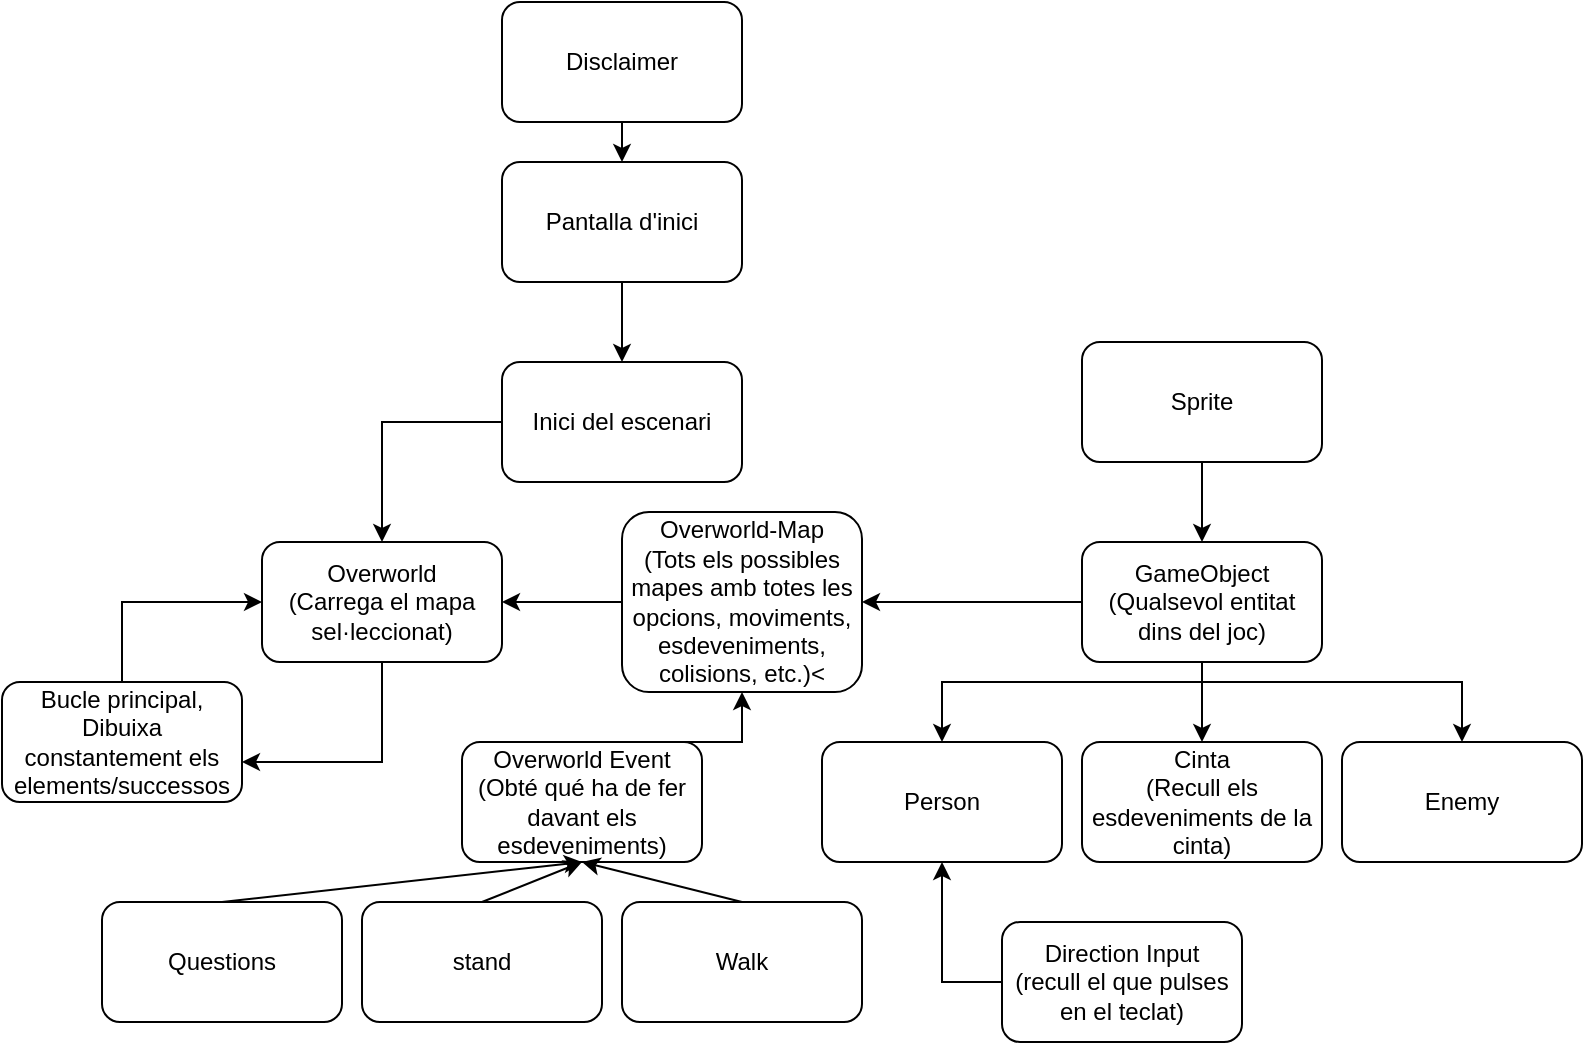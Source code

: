 <mxfile version="20.4.0" type="device"><diagram id="_mBoiSgUkT1gIEjKOWzY" name="Página-1"><mxGraphModel dx="1021" dy="500" grid="1" gridSize="10" guides="1" tooltips="1" connect="1" arrows="1" fold="1" page="1" pageScale="1" pageWidth="1169" pageHeight="1654" math="0" shadow="0"><root><mxCell id="0"/><mxCell id="1" parent="0"/><mxCell id="FiFJvzNaGvXcuOpVfdJM-1" value="Disclaimer" style="rounded=1;whiteSpace=wrap;html=1;" vertex="1" parent="1"><mxGeometry x="320" y="50" width="120" height="60" as="geometry"/></mxCell><mxCell id="FiFJvzNaGvXcuOpVfdJM-2" value="Pantalla d'inici" style="rounded=1;whiteSpace=wrap;html=1;" vertex="1" parent="1"><mxGeometry x="320" y="130" width="120" height="60" as="geometry"/></mxCell><mxCell id="FiFJvzNaGvXcuOpVfdJM-3" value="Inici del escenari" style="rounded=1;whiteSpace=wrap;html=1;" vertex="1" parent="1"><mxGeometry x="320" y="230" width="120" height="60" as="geometry"/></mxCell><mxCell id="FiFJvzNaGvXcuOpVfdJM-4" value="Overworld&lt;br&gt;(Carrega el mapa sel·leccionat)" style="rounded=1;whiteSpace=wrap;html=1;" vertex="1" parent="1"><mxGeometry x="200" y="320" width="120" height="60" as="geometry"/></mxCell><mxCell id="FiFJvzNaGvXcuOpVfdJM-5" value="Overworld-Map&lt;br&gt;(Tots els possibles mapes amb totes les opcions, moviments, esdeveniments, colisions, etc.)&amp;lt;" style="rounded=1;whiteSpace=wrap;html=1;" vertex="1" parent="1"><mxGeometry x="380" y="305" width="120" height="90" as="geometry"/></mxCell><mxCell id="FiFJvzNaGvXcuOpVfdJM-6" value="GameObject&lt;br&gt;(Qualsevol entitat dins del joc)" style="rounded=1;whiteSpace=wrap;html=1;" vertex="1" parent="1"><mxGeometry x="610" y="320" width="120" height="60" as="geometry"/></mxCell><mxCell id="FiFJvzNaGvXcuOpVfdJM-7" value="Person" style="rounded=1;whiteSpace=wrap;html=1;" vertex="1" parent="1"><mxGeometry x="480" y="420" width="120" height="60" as="geometry"/></mxCell><mxCell id="FiFJvzNaGvXcuOpVfdJM-8" value="" style="endArrow=classic;html=1;rounded=0;entryX=0.5;entryY=0;entryDx=0;entryDy=0;" edge="1" parent="1" target="FiFJvzNaGvXcuOpVfdJM-7"><mxGeometry width="50" height="50" relative="1" as="geometry"><mxPoint x="670" y="390" as="sourcePoint"/><mxPoint x="460" y="440" as="targetPoint"/><Array as="points"><mxPoint x="540" y="390"/></Array></mxGeometry></mxCell><mxCell id="FiFJvzNaGvXcuOpVfdJM-9" value="" style="endArrow=classic;html=1;rounded=0;exitX=0.5;exitY=1;exitDx=0;exitDy=0;entryX=0.5;entryY=0;entryDx=0;entryDy=0;" edge="1" parent="1" source="FiFJvzNaGvXcuOpVfdJM-1" target="FiFJvzNaGvXcuOpVfdJM-2"><mxGeometry width="50" height="50" relative="1" as="geometry"><mxPoint x="530" y="360" as="sourcePoint"/><mxPoint x="530" y="390" as="targetPoint"/></mxGeometry></mxCell><mxCell id="FiFJvzNaGvXcuOpVfdJM-10" value="" style="endArrow=classic;html=1;rounded=0;exitX=0.5;exitY=1;exitDx=0;exitDy=0;entryX=0.5;entryY=0;entryDx=0;entryDy=0;" edge="1" parent="1" source="FiFJvzNaGvXcuOpVfdJM-2" target="FiFJvzNaGvXcuOpVfdJM-3"><mxGeometry width="50" height="50" relative="1" as="geometry"><mxPoint x="570" y="370" as="sourcePoint"/><mxPoint x="570" y="400" as="targetPoint"/></mxGeometry></mxCell><mxCell id="FiFJvzNaGvXcuOpVfdJM-11" value="" style="endArrow=classic;html=1;rounded=0;exitX=0;exitY=0.5;exitDx=0;exitDy=0;entryX=0.5;entryY=0;entryDx=0;entryDy=0;" edge="1" parent="1" source="FiFJvzNaGvXcuOpVfdJM-3" target="FiFJvzNaGvXcuOpVfdJM-4"><mxGeometry width="50" height="50" relative="1" as="geometry"><mxPoint x="580" y="380" as="sourcePoint"/><mxPoint x="580" y="410" as="targetPoint"/><Array as="points"><mxPoint x="260" y="260"/></Array></mxGeometry></mxCell><mxCell id="FiFJvzNaGvXcuOpVfdJM-12" value="" style="endArrow=classic;html=1;rounded=0;exitX=0.5;exitY=1;exitDx=0;exitDy=0;entryX=0.5;entryY=0;entryDx=0;entryDy=0;" edge="1" parent="1" source="FiFJvzNaGvXcuOpVfdJM-6" target="FiFJvzNaGvXcuOpVfdJM-13"><mxGeometry width="50" height="50" relative="1" as="geometry"><mxPoint x="550" y="400" as="sourcePoint"/><mxPoint x="660" y="410" as="targetPoint"/><Array as="points"><mxPoint x="670" y="390"/></Array></mxGeometry></mxCell><mxCell id="FiFJvzNaGvXcuOpVfdJM-13" value="Cinta&lt;br&gt;(Recull els esdeveniments de la cinta)" style="rounded=1;whiteSpace=wrap;html=1;" vertex="1" parent="1"><mxGeometry x="610" y="420" width="120" height="60" as="geometry"/></mxCell><mxCell id="FiFJvzNaGvXcuOpVfdJM-14" value="Enemy&lt;br&gt;" style="rounded=1;whiteSpace=wrap;html=1;" vertex="1" parent="1"><mxGeometry x="740" y="420" width="120" height="60" as="geometry"/></mxCell><mxCell id="FiFJvzNaGvXcuOpVfdJM-15" value="" style="endArrow=classic;html=1;rounded=0;exitX=0.5;exitY=1;exitDx=0;exitDy=0;entryX=0.5;entryY=0;entryDx=0;entryDy=0;" edge="1" parent="1"><mxGeometry width="50" height="50" relative="1" as="geometry"><mxPoint x="670" y="390" as="sourcePoint"/><mxPoint x="800" y="420" as="targetPoint"/><Array as="points"><mxPoint x="800" y="390"/></Array></mxGeometry></mxCell><mxCell id="FiFJvzNaGvXcuOpVfdJM-16" value="" style="endArrow=classic;html=1;rounded=0;exitX=0.5;exitY=1;exitDx=0;exitDy=0;" edge="1" parent="1" source="FiFJvzNaGvXcuOpVfdJM-4"><mxGeometry width="50" height="50" relative="1" as="geometry"><mxPoint x="240" y="460" as="sourcePoint"/><mxPoint x="190" y="430" as="targetPoint"/><Array as="points"><mxPoint x="260" y="430"/></Array></mxGeometry></mxCell><mxCell id="FiFJvzNaGvXcuOpVfdJM-17" value="Bucle principal,&lt;br&gt;Dibuixa constantement els elements/successos" style="rounded=1;whiteSpace=wrap;html=1;" vertex="1" parent="1"><mxGeometry x="70" y="390" width="120" height="60" as="geometry"/></mxCell><mxCell id="FiFJvzNaGvXcuOpVfdJM-18" value="" style="endArrow=classic;html=1;rounded=0;exitX=0.5;exitY=0;exitDx=0;exitDy=0;entryX=0;entryY=0.5;entryDx=0;entryDy=0;" edge="1" parent="1" source="FiFJvzNaGvXcuOpVfdJM-17" target="FiFJvzNaGvXcuOpVfdJM-4"><mxGeometry width="50" height="50" relative="1" as="geometry"><mxPoint x="80" y="370" as="sourcePoint"/><mxPoint x="130" y="320" as="targetPoint"/><Array as="points"><mxPoint x="130" y="350"/></Array></mxGeometry></mxCell><mxCell id="FiFJvzNaGvXcuOpVfdJM-22" value="" style="endArrow=classic;html=1;rounded=0;entryX=1;entryY=0.5;entryDx=0;entryDy=0;exitX=0;exitY=0.5;exitDx=0;exitDy=0;" edge="1" parent="1" source="FiFJvzNaGvXcuOpVfdJM-5" target="FiFJvzNaGvXcuOpVfdJM-4"><mxGeometry width="50" height="50" relative="1" as="geometry"><mxPoint x="680" y="400" as="sourcePoint"/><mxPoint x="550" y="430" as="targetPoint"/><Array as="points"/></mxGeometry></mxCell><mxCell id="FiFJvzNaGvXcuOpVfdJM-23" value="" style="endArrow=classic;html=1;rounded=0;entryX=1;entryY=0.5;entryDx=0;entryDy=0;exitX=0;exitY=0.5;exitDx=0;exitDy=0;" edge="1" parent="1" source="FiFJvzNaGvXcuOpVfdJM-6" target="FiFJvzNaGvXcuOpVfdJM-5"><mxGeometry width="50" height="50" relative="1" as="geometry"><mxPoint x="390" y="360" as="sourcePoint"/><mxPoint x="330" y="360" as="targetPoint"/><Array as="points"/></mxGeometry></mxCell><mxCell id="FiFJvzNaGvXcuOpVfdJM-24" value="" style="endArrow=classic;html=1;rounded=0;exitX=0.5;exitY=1;exitDx=0;exitDy=0;entryX=0.5;entryY=0;entryDx=0;entryDy=0;" edge="1" parent="1" source="FiFJvzNaGvXcuOpVfdJM-25" target="FiFJvzNaGvXcuOpVfdJM-6"><mxGeometry width="50" height="50" relative="1" as="geometry"><mxPoint x="630" y="265" as="sourcePoint"/><mxPoint x="680" y="215" as="targetPoint"/><Array as="points"><mxPoint x="670" y="300"/></Array></mxGeometry></mxCell><mxCell id="FiFJvzNaGvXcuOpVfdJM-25" value="Sprite" style="rounded=1;whiteSpace=wrap;html=1;" vertex="1" parent="1"><mxGeometry x="610" y="220" width="120" height="60" as="geometry"/></mxCell><mxCell id="FiFJvzNaGvXcuOpVfdJM-26" value="Direction Input&lt;br&gt;(recull el que pulses en el teclat)" style="rounded=1;whiteSpace=wrap;html=1;" vertex="1" parent="1"><mxGeometry x="570" y="510" width="120" height="60" as="geometry"/></mxCell><mxCell id="FiFJvzNaGvXcuOpVfdJM-31" value="" style="endArrow=classic;html=1;rounded=0;exitX=0;exitY=0.5;exitDx=0;exitDy=0;entryX=0.5;entryY=1;entryDx=0;entryDy=0;" edge="1" parent="1" source="FiFJvzNaGvXcuOpVfdJM-26" target="FiFJvzNaGvXcuOpVfdJM-7"><mxGeometry width="50" height="50" relative="1" as="geometry"><mxPoint x="380" y="550" as="sourcePoint"/><mxPoint x="430" y="500" as="targetPoint"/><Array as="points"><mxPoint x="540" y="540"/></Array></mxGeometry></mxCell><mxCell id="FiFJvzNaGvXcuOpVfdJM-32" value="Overworld Event&lt;br&gt;(Obté qué ha de fer davant els esdeveniments)" style="rounded=1;whiteSpace=wrap;html=1;" vertex="1" parent="1"><mxGeometry x="300" y="420" width="120" height="60" as="geometry"/></mxCell><mxCell id="FiFJvzNaGvXcuOpVfdJM-33" value="stand" style="rounded=1;whiteSpace=wrap;html=1;" vertex="1" parent="1"><mxGeometry x="250" y="500" width="120" height="60" as="geometry"/></mxCell><mxCell id="FiFJvzNaGvXcuOpVfdJM-34" value="Walk" style="rounded=1;whiteSpace=wrap;html=1;" vertex="1" parent="1"><mxGeometry x="380" y="500" width="120" height="60" as="geometry"/></mxCell><mxCell id="FiFJvzNaGvXcuOpVfdJM-35" value="Questions" style="rounded=1;whiteSpace=wrap;html=1;" vertex="1" parent="1"><mxGeometry x="120" y="500" width="120" height="60" as="geometry"/></mxCell><mxCell id="FiFJvzNaGvXcuOpVfdJM-36" value="" style="endArrow=classic;html=1;rounded=0;exitX=0.5;exitY=0;exitDx=0;exitDy=0;entryX=0.5;entryY=1;entryDx=0;entryDy=0;" edge="1" parent="1" source="FiFJvzNaGvXcuOpVfdJM-35" target="FiFJvzNaGvXcuOpVfdJM-32"><mxGeometry width="50" height="50" relative="1" as="geometry"><mxPoint x="50" y="540" as="sourcePoint"/><mxPoint x="100" y="490" as="targetPoint"/><Array as="points"/></mxGeometry></mxCell><mxCell id="FiFJvzNaGvXcuOpVfdJM-37" value="" style="endArrow=classic;html=1;rounded=0;exitX=0.5;exitY=0;exitDx=0;exitDy=0;entryX=0.5;entryY=1;entryDx=0;entryDy=0;" edge="1" parent="1" source="FiFJvzNaGvXcuOpVfdJM-33" target="FiFJvzNaGvXcuOpVfdJM-32"><mxGeometry width="50" height="50" relative="1" as="geometry"><mxPoint x="190" y="510" as="sourcePoint"/><mxPoint x="310" y="460" as="targetPoint"/><Array as="points"/></mxGeometry></mxCell><mxCell id="FiFJvzNaGvXcuOpVfdJM-38" value="" style="endArrow=classic;html=1;rounded=0;exitX=0.5;exitY=0;exitDx=0;exitDy=0;entryX=0.5;entryY=1;entryDx=0;entryDy=0;" edge="1" parent="1" source="FiFJvzNaGvXcuOpVfdJM-34" target="FiFJvzNaGvXcuOpVfdJM-32"><mxGeometry width="50" height="50" relative="1" as="geometry"><mxPoint x="320" y="510" as="sourcePoint"/><mxPoint x="370" y="490" as="targetPoint"/><Array as="points"/></mxGeometry></mxCell><mxCell id="FiFJvzNaGvXcuOpVfdJM-39" value="" style="endArrow=classic;html=1;rounded=0;entryX=0.5;entryY=1;entryDx=0;entryDy=0;exitX=0.5;exitY=0;exitDx=0;exitDy=0;" edge="1" parent="1" source="FiFJvzNaGvXcuOpVfdJM-32" target="FiFJvzNaGvXcuOpVfdJM-5"><mxGeometry width="50" height="50" relative="1" as="geometry"><mxPoint x="620" y="360" as="sourcePoint"/><mxPoint x="510" y="360" as="targetPoint"/><Array as="points"><mxPoint x="440" y="420"/></Array></mxGeometry></mxCell></root></mxGraphModel></diagram></mxfile>